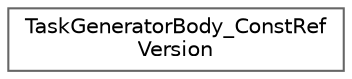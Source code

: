 digraph "类继承关系图"
{
 // LATEX_PDF_SIZE
  bgcolor="transparent";
  edge [fontname=Helvetica,fontsize=10,labelfontname=Helvetica,labelfontsize=10];
  node [fontname=Helvetica,fontsize=10,shape=box,height=0.2,width=0.4];
  rankdir="LR";
  Node0 [id="Node000000",label="TaskGeneratorBody_ConstRef\lVersion",height=0.2,width=0.4,color="grey40", fillcolor="white", style="filled",URL="$class_task_generator_body___const_ref_version.html",tooltip=" "];
}
